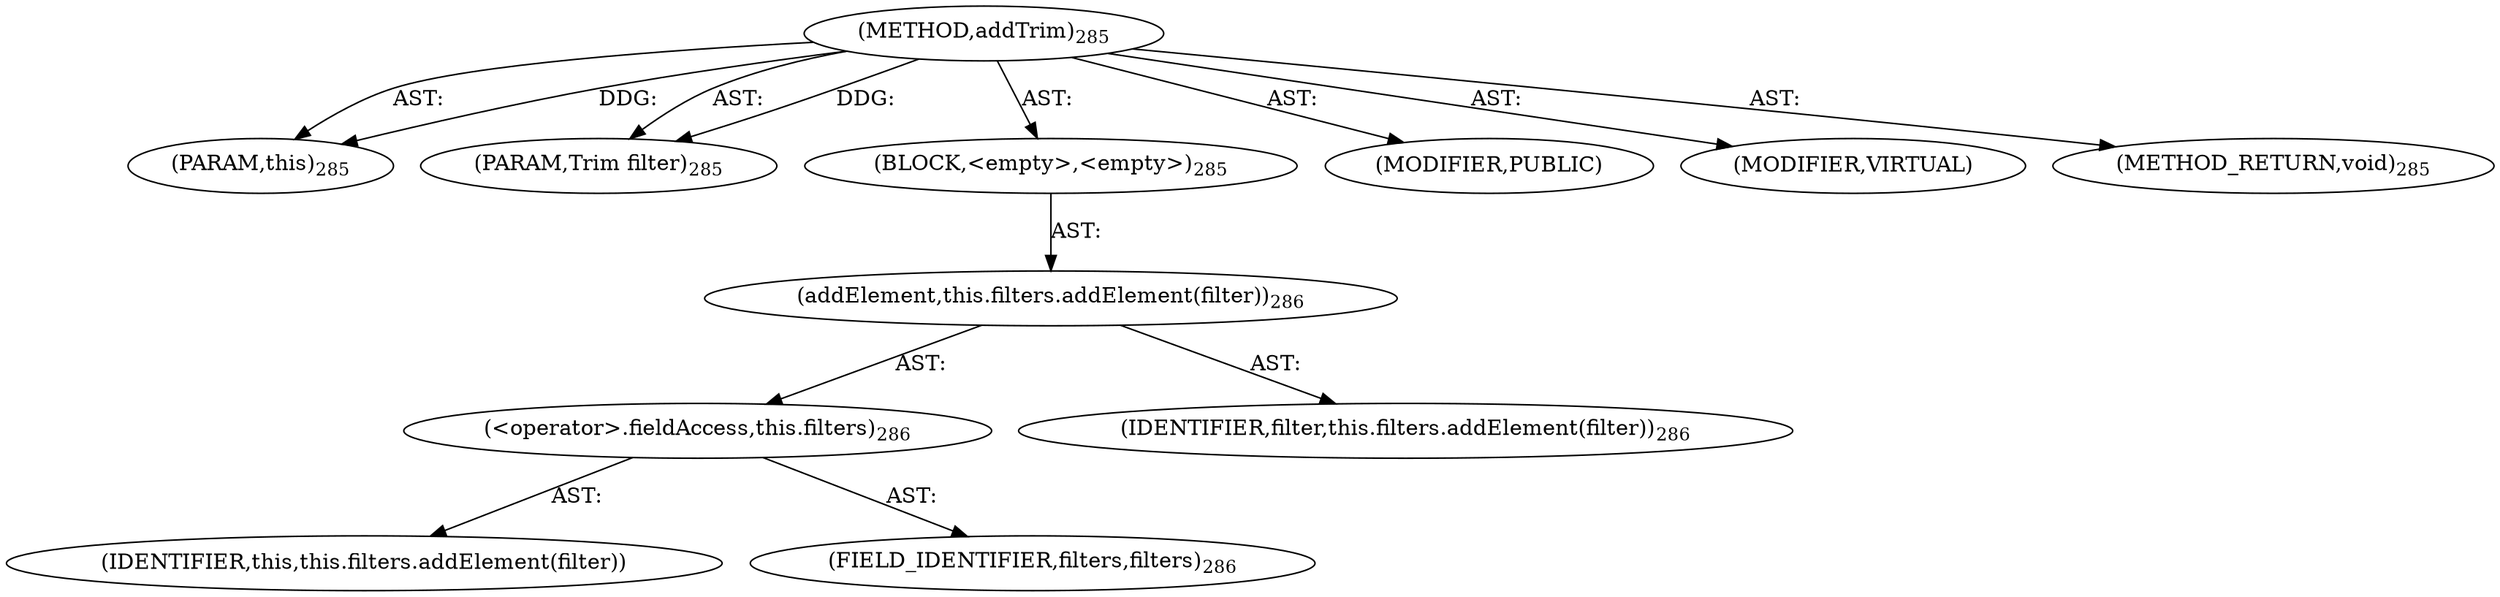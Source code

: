 digraph "addTrim" {  
"111669149710" [label = <(METHOD,addTrim)<SUB>285</SUB>> ]
"115964117045" [label = <(PARAM,this)<SUB>285</SUB>> ]
"115964117046" [label = <(PARAM,Trim filter)<SUB>285</SUB>> ]
"25769803802" [label = <(BLOCK,&lt;empty&gt;,&lt;empty&gt;)<SUB>285</SUB>> ]
"30064771203" [label = <(addElement,this.filters.addElement(filter))<SUB>286</SUB>> ]
"30064771204" [label = <(&lt;operator&gt;.fieldAccess,this.filters)<SUB>286</SUB>> ]
"68719476852" [label = <(IDENTIFIER,this,this.filters.addElement(filter))> ]
"55834574901" [label = <(FIELD_IDENTIFIER,filters,filters)<SUB>286</SUB>> ]
"68719476853" [label = <(IDENTIFIER,filter,this.filters.addElement(filter))<SUB>286</SUB>> ]
"133143986212" [label = <(MODIFIER,PUBLIC)> ]
"133143986213" [label = <(MODIFIER,VIRTUAL)> ]
"128849018894" [label = <(METHOD_RETURN,void)<SUB>285</SUB>> ]
  "111669149710" -> "115964117045"  [ label = "AST: "] 
  "111669149710" -> "115964117046"  [ label = "AST: "] 
  "111669149710" -> "25769803802"  [ label = "AST: "] 
  "111669149710" -> "133143986212"  [ label = "AST: "] 
  "111669149710" -> "133143986213"  [ label = "AST: "] 
  "111669149710" -> "128849018894"  [ label = "AST: "] 
  "25769803802" -> "30064771203"  [ label = "AST: "] 
  "30064771203" -> "30064771204"  [ label = "AST: "] 
  "30064771203" -> "68719476853"  [ label = "AST: "] 
  "30064771204" -> "68719476852"  [ label = "AST: "] 
  "30064771204" -> "55834574901"  [ label = "AST: "] 
  "111669149710" -> "115964117045"  [ label = "DDG: "] 
  "111669149710" -> "115964117046"  [ label = "DDG: "] 
}
